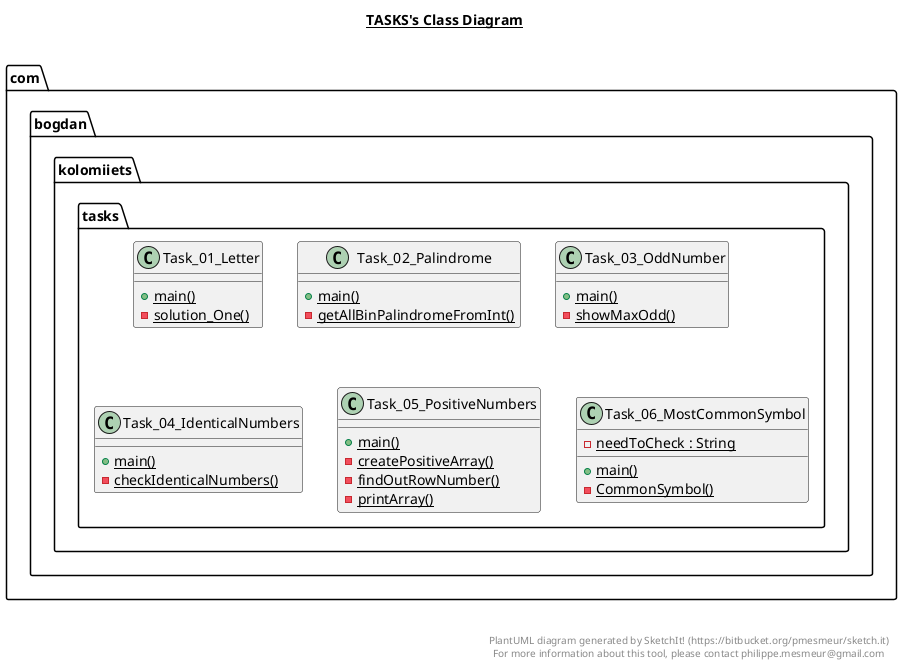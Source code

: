 @startuml

title __TASKS's Class Diagram__\n

  package com.bogdan.kolomiiets.tasks {
    class Task_01_Letter {
        {static} + main()
        {static} - solution_One()
    }
  }
  

  package com.bogdan.kolomiiets.tasks {
    class Task_02_Palindrome {
        {static} + main()
        {static} - getAllBinPalindromeFromInt()
    }
  }
  

  package com.bogdan.kolomiiets.tasks {
    class Task_03_OddNumber {
        {static} + main()
        {static} - showMaxOdd()
    }
  }
  

  package com.bogdan.kolomiiets.tasks {
    class Task_04_IdenticalNumbers {
        {static} + main()
        {static} - checkIdenticalNumbers()
    }
  }
  

  package com.bogdan.kolomiiets.tasks {
    class Task_05_PositiveNumbers {
        {static} + main()
        {static} - createPositiveArray()
        {static} - findOutRowNumber()
        {static} - printArray()
    }
  }
  

  package com.bogdan.kolomiiets.tasks {
    class Task_06_MostCommonSymbol {
        {static} - needToCheck : String
        {static} + main()
        {static} - CommonSymbol()
    }
  }
  



right footer


PlantUML diagram generated by SketchIt! (https://bitbucket.org/pmesmeur/sketch.it)
For more information about this tool, please contact philippe.mesmeur@gmail.com
endfooter

@enduml

